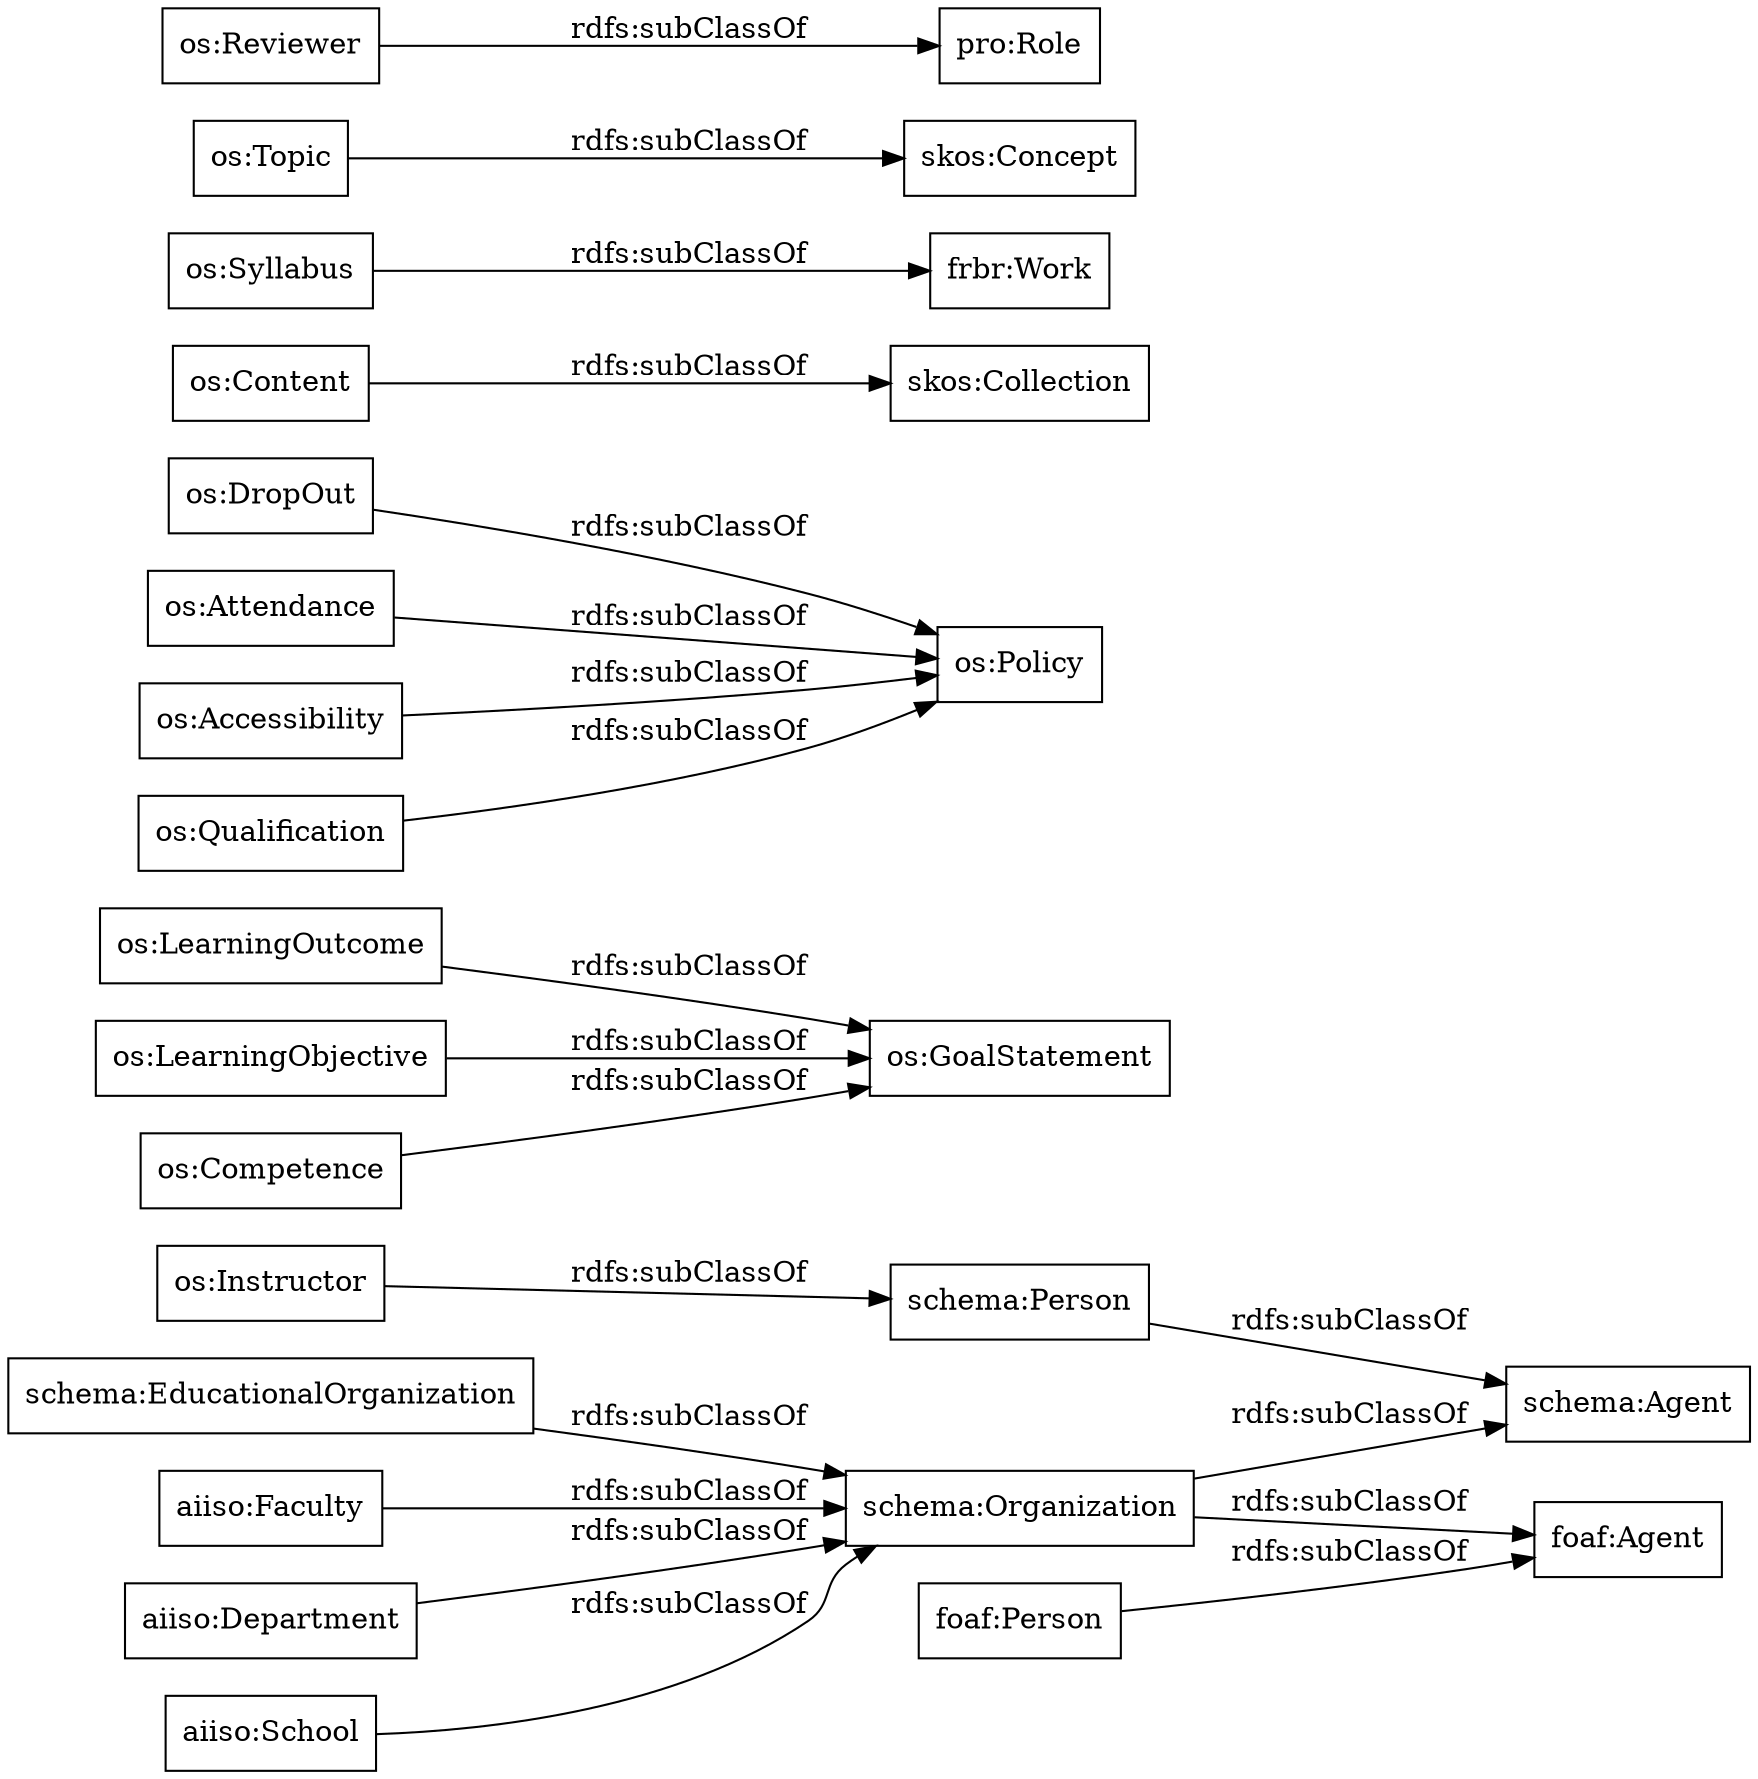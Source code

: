 digraph ar2dtool_diagram { 
rankdir=LR;
size="1000"
node [shape = rectangle, color="black"]; "schema:EducationalOrganization" "os:LearningOutcome" "os:Policy" "os:Content" "os:Syllabus" "os:DropOut" "os:LearningObjective" "foaf:Person" "os:Attendance" "aiiso:Department" "os:Topic" "schema:Agent" "os:GoalStatement" "aiiso:School" "schema:Person" "os:Instructor" "foaf:Agent" "aiiso:Faculty" "skos:Concept" "schema:Organization" "frbr:Work" "skos:Collection" "os:Accessibility" "os:Qualification" "os:Reviewer" "os:Competence" "pro:Role" ; /*classes style*/
	"os:LearningOutcome" -> "os:GoalStatement" [ label = "rdfs:subClassOf" ];
	"os:Instructor" -> "schema:Person" [ label = "rdfs:subClassOf" ];
	"os:Content" -> "skos:Collection" [ label = "rdfs:subClassOf" ];
	"aiiso:Faculty" -> "schema:Organization" [ label = "rdfs:subClassOf" ];
	"os:Qualification" -> "os:Policy" [ label = "rdfs:subClassOf" ];
	"schema:Person" -> "schema:Agent" [ label = "rdfs:subClassOf" ];
	"os:Competence" -> "os:GoalStatement" [ label = "rdfs:subClassOf" ];
	"os:Topic" -> "skos:Concept" [ label = "rdfs:subClassOf" ];
	"schema:Organization" -> "foaf:Agent" [ label = "rdfs:subClassOf" ];
	"schema:Organization" -> "schema:Agent" [ label = "rdfs:subClassOf" ];
	"foaf:Person" -> "foaf:Agent" [ label = "rdfs:subClassOf" ];
	"aiiso:Department" -> "schema:Organization" [ label = "rdfs:subClassOf" ];
	"aiiso:School" -> "schema:Organization" [ label = "rdfs:subClassOf" ];
	"os:DropOut" -> "os:Policy" [ label = "rdfs:subClassOf" ];
	"schema:EducationalOrganization" -> "schema:Organization" [ label = "rdfs:subClassOf" ];
	"os:LearningObjective" -> "os:GoalStatement" [ label = "rdfs:subClassOf" ];
	"os:Attendance" -> "os:Policy" [ label = "rdfs:subClassOf" ];
	"os:Accessibility" -> "os:Policy" [ label = "rdfs:subClassOf" ];
	"os:Reviewer" -> "pro:Role" [ label = "rdfs:subClassOf" ];
	"os:Syllabus" -> "frbr:Work" [ label = "rdfs:subClassOf" ];

}
